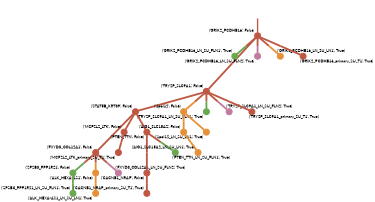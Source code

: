 strict digraph  {
graph[splines=false]; nodesep=0.7; rankdir=TB; ranksep=0.6; forcelabels=true; dpi=600; size=2.5;
0 [color="#be5742ff", fillcolor="#be5742ff", fixedsize=true, fontname=Lato, fontsize="12pt", height="0.25", label="", penwidth=3, shape=circle, style=filled, xlabel="('GRIK2_PCDHB16', False)"];
1 [color="#be5742ff", fillcolor="#be5742ff", fixedsize=true, fontname=Lato, fontsize="12pt", height="0.25", label="", penwidth=3, shape=circle, style=filled, xlabel="('TRY2P_SLC9A1', False)"];
11 [color="#6aa84fff", fillcolor="#6aa84fff", fixedsize=true, fontname=Lato, fontsize="12pt", height="0.25", label="", penwidth=3, shape=circle, style=filled, xlabel="('GRIK2_PCDHB16_LN_SU_FLN1', True)"];
15 [color="#c27ba0ff", fillcolor="#c27ba0ff", fixedsize=true, fontname=Lato, fontsize="12pt", height="0.25", label="", penwidth=3, shape=circle, style=filled, xlabel="('GRIK2_PCDHB16_LN_SU_FLN2', True)"];
18 [color="#e69138ff", fillcolor="#e69138ff", fixedsize=true, fontname=Lato, fontsize="12pt", height="0.25", label="", penwidth=3, shape=circle, style=filled, xlabel="('GRIK2_PCDHB16_LN_SU_LN1', True)"];
22 [color="#be5742ff", fillcolor="#be5742ff", fixedsize=true, fontname=Lato, fontsize="12pt", height="0.25", label="", penwidth=3, shape=circle, style=filled, xlabel="('GRIK2_PCDHB16_primary_SU_T1', True)"];
6 [color="#be5742ff", fillcolor="#be5742ff", fixedsize=true, fontname=Lato, fontsize="12pt", height="0.25", label="", penwidth=3, shape=circle, style=filled, xlabel="('STAT5B_KRT39', False)"];
10 [color="#e69138ff", fillcolor="#e69138ff", fixedsize=true, fontname=Lato, fontsize="12pt", height="0.25", label="", penwidth=3, shape=circle, style=filled, xlabel="('1pol12', False)"];
12 [color="#6aa84fff", fillcolor="#6aa84fff", fixedsize=true, fontname=Lato, fontsize="12pt", height="0.25", label="", penwidth=3, shape=circle, style=filled, xlabel="('TRY2P_SLC9A1_LN_SU_FLN1', True)"];
16 [color="#c27ba0ff", fillcolor="#c27ba0ff", fixedsize=true, fontname=Lato, fontsize="12pt", height="0.25", label="", penwidth=3, shape=circle, style=filled, xlabel="('TRY2P_SLC9A1_LN_SU_FLN2', True)"];
23 [color="#be5742ff", fillcolor="#be5742ff", fixedsize=true, fontname=Lato, fontsize="12pt", height="0.25", label="", penwidth=3, shape=circle, style=filled, xlabel="('TRY2P_SLC9A1_primary_SU_T1', True)"];
2 [color="#be5742ff", fillcolor="#be5742ff", fixedsize=true, fontname=Lato, fontsize="12pt", height="0.25", label="", penwidth=3, shape=circle, style=filled, xlabel="('FXYD3_COL12A1', False)"];
4 [color="#6aa84fff", fillcolor="#6aa84fff", fixedsize=true, fontname=Lato, fontsize="12pt", height="0.25", label="", penwidth=3, shape=circle, style=filled, xlabel="('SPSB3_PPP1R21', False)"];
8 [color="#e69138ff", fillcolor="#e69138ff", fixedsize=true, fontname=Lato, fontsize="12pt", height="0.25", label="", penwidth=3, shape=circle, style=filled, xlabel="('ALK_HEXA-AS1', False)"];
17 [color="#c27ba0ff", fillcolor="#c27ba0ff", fixedsize=true, fontname=Lato, fontsize="12pt", height="0.25", label="", penwidth=3, shape=circle, style=filled, xlabel="('FXYD3_COL12A1_LN_SU_FLN2', True)"];
3 [color="#be5742ff", fillcolor="#be5742ff", fixedsize=true, fontname=Lato, fontsize="12pt", height="0.25", label="", penwidth=3, shape=circle, style=filled, xlabel="('CACNB1_NRAP', False)"];
24 [color="#be5742ff", fillcolor="#be5742ff", fixedsize=true, fontname=Lato, fontsize="12pt", height="0.25", label="", penwidth=3, shape=circle, style=filled, xlabel="('CACNB1_NRAP_primary_SU_T1', True)"];
13 [color="#6aa84fff", fillcolor="#6aa84fff", fixedsize=true, fontname=Lato, fontsize="12pt", height="0.25", label="", penwidth=3, shape=circle, style=filled, xlabel="('SPSB3_PPP1R21_LN_SU_FLN1', True)"];
5 [color="#be5742ff", fillcolor="#be5742ff", fixedsize=true, fontname=Lato, fontsize="12pt", height="0.25", label="", penwidth=3, shape=circle, style=filled, xlabel="('MCF2L2_LTK', False)"];
25 [color="#be5742ff", fillcolor="#be5742ff", fixedsize=true, fontname=Lato, fontsize="12pt", height="0.25", label="", penwidth=3, shape=circle, style=filled, xlabel="('MCF2L2_LTK_primary_SU_T1', True)"];
9 [color="#be5742ff", fillcolor="#be5742ff", fixedsize=true, fontname=Lato, fontsize="12pt", height="0.25", label="", penwidth=3, shape=circle, style=filled, xlabel="('PTEN_TTN', False)"];
7 [color="#e69138ff", fillcolor="#e69138ff", fixedsize=true, fontname=Lato, fontsize="12pt", height="0.25", label="", penwidth=3, shape=circle, style=filled, xlabel="('AIG1_SLC15A2', False)"];
20 [color="#e69138ff", fillcolor="#e69138ff", fixedsize=true, fontname=Lato, fontsize="12pt", height="0.25", label="", penwidth=3, shape=circle, style=filled, xlabel="('AIG1_SLC15A2_LN_SU_LN1', True)"];
21 [color="#e69138ff", fillcolor="#e69138ff", fixedsize=true, fontname=Lato, fontsize="12pt", height="0.25", label="", penwidth=3, shape=circle, style=filled, xlabel="('ALK_HEXA-AS1_LN_SU_LN1', True)"];
14 [color="#6aa84fff", fillcolor="#6aa84fff", fixedsize=true, fontname=Lato, fontsize="12pt", height="0.25", label="", penwidth=3, shape=circle, style=filled, xlabel="('PTEN_TTN_LN_SU_FLN1', True)"];
19 [color="#e69138ff", fillcolor="#e69138ff", fixedsize=true, fontname=Lato, fontsize="12pt", height="0.25", label="", penwidth=3, shape=circle, style=filled, xlabel="('1pol12_LN_SU_LN1', True)"];
normal [label="", penwidth=3, style=invis, xlabel="('GRIK2_PCDHB16', False)"];
0 -> 1  [arrowsize=0, color="#be5742ff;0.5:#be5742ff", minlen="3.0", penwidth="5.5", style=solid];
0 -> 11  [arrowsize=0, color="#be5742ff;0.5:#6aa84fff", minlen="1.263157844543457", penwidth="5.5", style=solid];
0 -> 15  [arrowsize=0, color="#be5742ff;0.5:#c27ba0ff", minlen="1.263157844543457", penwidth="5.5", style=solid];
0 -> 18  [arrowsize=0, color="#be5742ff;0.5:#e69138ff", minlen="1.263157844543457", penwidth="5.5", style=solid];
0 -> 22  [arrowsize=0, color="#be5742ff;0.5:#be5742ff", minlen="1.263157844543457", penwidth="5.5", style=solid];
1 -> 6  [arrowsize=0, color="#be5742ff;0.5:#be5742ff", minlen="1.6315789222717285", penwidth="5.5", style=solid];
1 -> 10  [arrowsize=0, color="#be5742ff;0.5:#e69138ff", minlen="1.263157844543457", penwidth="5.5", style=solid];
1 -> 12  [arrowsize=0, color="#be5742ff;0.5:#6aa84fff", minlen="1.263157844543457", penwidth="5.5", style=solid];
1 -> 16  [arrowsize=0, color="#be5742ff;0.5:#c27ba0ff", minlen="1.263157844543457", penwidth="5.5", style=solid];
1 -> 23  [arrowsize=0, color="#be5742ff;0.5:#be5742ff", minlen="1.263157844543457", penwidth="5.5", style=solid];
6 -> 2  [arrowsize=0, color="#be5742ff;0.5:#be5742ff", minlen="2.0526316165924072", penwidth="5.5", style=solid];
6 -> 5  [arrowsize=0, color="#be5742ff;0.5:#be5742ff", minlen="1.736842155456543", penwidth="5.5", style=solid];
6 -> 9  [arrowsize=0, color="#be5742ff;0.5:#be5742ff", minlen="1.5263158082962036", penwidth="5.5", style=solid];
10 -> 7  [arrowsize=0, color="#e69138ff;0.5:#e69138ff", minlen="1.6315789222717285", penwidth="5.5", style=solid];
10 -> 19  [arrowsize=0, color="#e69138ff;0.5:#e69138ff", minlen="1.263157844543457", penwidth="5.5", style=solid];
2 -> 4  [arrowsize=0, color="#be5742ff;0.5:#6aa84fff", minlen="1.9473683834075928", penwidth="5.5", style=solid];
2 -> 8  [arrowsize=0, color="#be5742ff;0.5:#e69138ff", minlen="1.6315789222717285", penwidth="5.5", style=solid];
2 -> 17  [arrowsize=0, color="#be5742ff;0.5:#c27ba0ff", minlen="1.263157844543457", penwidth="5.5", style=solid];
4 -> 13  [arrowsize=0, color="#6aa84fff;0.5:#6aa84fff", minlen="1.263157844543457", penwidth="5.5", style=solid];
8 -> 21  [arrowsize=0, color="#e69138ff;0.5:#e69138ff", minlen="1.263157844543457", penwidth="5.5", style=solid];
3 -> 24  [arrowsize=0, color="#be5742ff;0.5:#be5742ff", minlen="1.263157844543457", penwidth="5.5", style=solid];
5 -> 25  [arrowsize=0, color="#be5742ff;0.5:#be5742ff", minlen="1.263157844543457", penwidth="5.5", style=solid];
9 -> 3  [arrowsize=0, color="#be5742ff;0.5:#be5742ff", minlen="2.0526316165924072", penwidth="5.5", style=solid];
9 -> 14  [arrowsize=0, color="#be5742ff;0.5:#6aa84fff", minlen="1.263157844543457", penwidth="5.5", style=solid];
7 -> 20  [arrowsize=0, color="#e69138ff;0.5:#e69138ff", minlen="1.263157844543457", penwidth="5.5", style=solid];
normal -> 0  [arrowsize=0, color="#be5742ff", label="", penwidth=4, style=solid];
}
